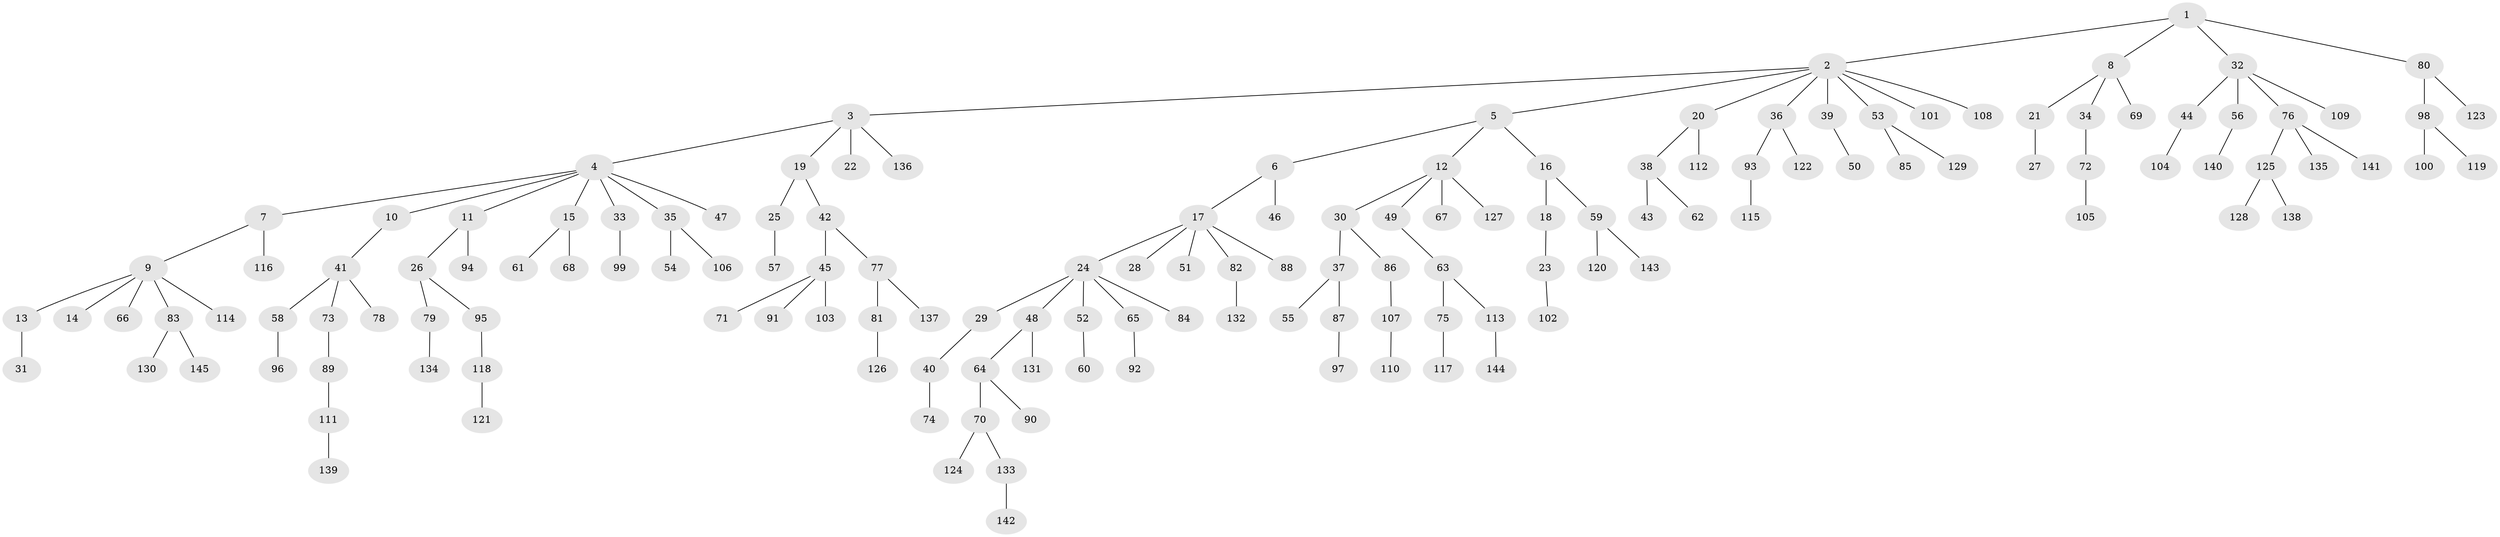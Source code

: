 // coarse degree distribution, {11: 0.01020408163265306, 4: 0.09183673469387756, 9: 0.01020408163265306, 5: 0.030612244897959183, 3: 0.07142857142857142, 1: 0.5816326530612245, 2: 0.19387755102040816, 7: 0.01020408163265306}
// Generated by graph-tools (version 1.1) at 2025/42/03/06/25 10:42:04]
// undirected, 145 vertices, 144 edges
graph export_dot {
graph [start="1"]
  node [color=gray90,style=filled];
  1;
  2;
  3;
  4;
  5;
  6;
  7;
  8;
  9;
  10;
  11;
  12;
  13;
  14;
  15;
  16;
  17;
  18;
  19;
  20;
  21;
  22;
  23;
  24;
  25;
  26;
  27;
  28;
  29;
  30;
  31;
  32;
  33;
  34;
  35;
  36;
  37;
  38;
  39;
  40;
  41;
  42;
  43;
  44;
  45;
  46;
  47;
  48;
  49;
  50;
  51;
  52;
  53;
  54;
  55;
  56;
  57;
  58;
  59;
  60;
  61;
  62;
  63;
  64;
  65;
  66;
  67;
  68;
  69;
  70;
  71;
  72;
  73;
  74;
  75;
  76;
  77;
  78;
  79;
  80;
  81;
  82;
  83;
  84;
  85;
  86;
  87;
  88;
  89;
  90;
  91;
  92;
  93;
  94;
  95;
  96;
  97;
  98;
  99;
  100;
  101;
  102;
  103;
  104;
  105;
  106;
  107;
  108;
  109;
  110;
  111;
  112;
  113;
  114;
  115;
  116;
  117;
  118;
  119;
  120;
  121;
  122;
  123;
  124;
  125;
  126;
  127;
  128;
  129;
  130;
  131;
  132;
  133;
  134;
  135;
  136;
  137;
  138;
  139;
  140;
  141;
  142;
  143;
  144;
  145;
  1 -- 2;
  1 -- 8;
  1 -- 32;
  1 -- 80;
  2 -- 3;
  2 -- 5;
  2 -- 20;
  2 -- 36;
  2 -- 39;
  2 -- 53;
  2 -- 101;
  2 -- 108;
  3 -- 4;
  3 -- 19;
  3 -- 22;
  3 -- 136;
  4 -- 7;
  4 -- 10;
  4 -- 11;
  4 -- 15;
  4 -- 33;
  4 -- 35;
  4 -- 47;
  5 -- 6;
  5 -- 12;
  5 -- 16;
  6 -- 17;
  6 -- 46;
  7 -- 9;
  7 -- 116;
  8 -- 21;
  8 -- 34;
  8 -- 69;
  9 -- 13;
  9 -- 14;
  9 -- 66;
  9 -- 83;
  9 -- 114;
  10 -- 41;
  11 -- 26;
  11 -- 94;
  12 -- 30;
  12 -- 49;
  12 -- 67;
  12 -- 127;
  13 -- 31;
  15 -- 61;
  15 -- 68;
  16 -- 18;
  16 -- 59;
  17 -- 24;
  17 -- 28;
  17 -- 51;
  17 -- 82;
  17 -- 88;
  18 -- 23;
  19 -- 25;
  19 -- 42;
  20 -- 38;
  20 -- 112;
  21 -- 27;
  23 -- 102;
  24 -- 29;
  24 -- 48;
  24 -- 52;
  24 -- 65;
  24 -- 84;
  25 -- 57;
  26 -- 79;
  26 -- 95;
  29 -- 40;
  30 -- 37;
  30 -- 86;
  32 -- 44;
  32 -- 56;
  32 -- 76;
  32 -- 109;
  33 -- 99;
  34 -- 72;
  35 -- 54;
  35 -- 106;
  36 -- 93;
  36 -- 122;
  37 -- 55;
  37 -- 87;
  38 -- 43;
  38 -- 62;
  39 -- 50;
  40 -- 74;
  41 -- 58;
  41 -- 73;
  41 -- 78;
  42 -- 45;
  42 -- 77;
  44 -- 104;
  45 -- 71;
  45 -- 91;
  45 -- 103;
  48 -- 64;
  48 -- 131;
  49 -- 63;
  52 -- 60;
  53 -- 85;
  53 -- 129;
  56 -- 140;
  58 -- 96;
  59 -- 120;
  59 -- 143;
  63 -- 75;
  63 -- 113;
  64 -- 70;
  64 -- 90;
  65 -- 92;
  70 -- 124;
  70 -- 133;
  72 -- 105;
  73 -- 89;
  75 -- 117;
  76 -- 125;
  76 -- 135;
  76 -- 141;
  77 -- 81;
  77 -- 137;
  79 -- 134;
  80 -- 98;
  80 -- 123;
  81 -- 126;
  82 -- 132;
  83 -- 130;
  83 -- 145;
  86 -- 107;
  87 -- 97;
  89 -- 111;
  93 -- 115;
  95 -- 118;
  98 -- 100;
  98 -- 119;
  107 -- 110;
  111 -- 139;
  113 -- 144;
  118 -- 121;
  125 -- 128;
  125 -- 138;
  133 -- 142;
}
